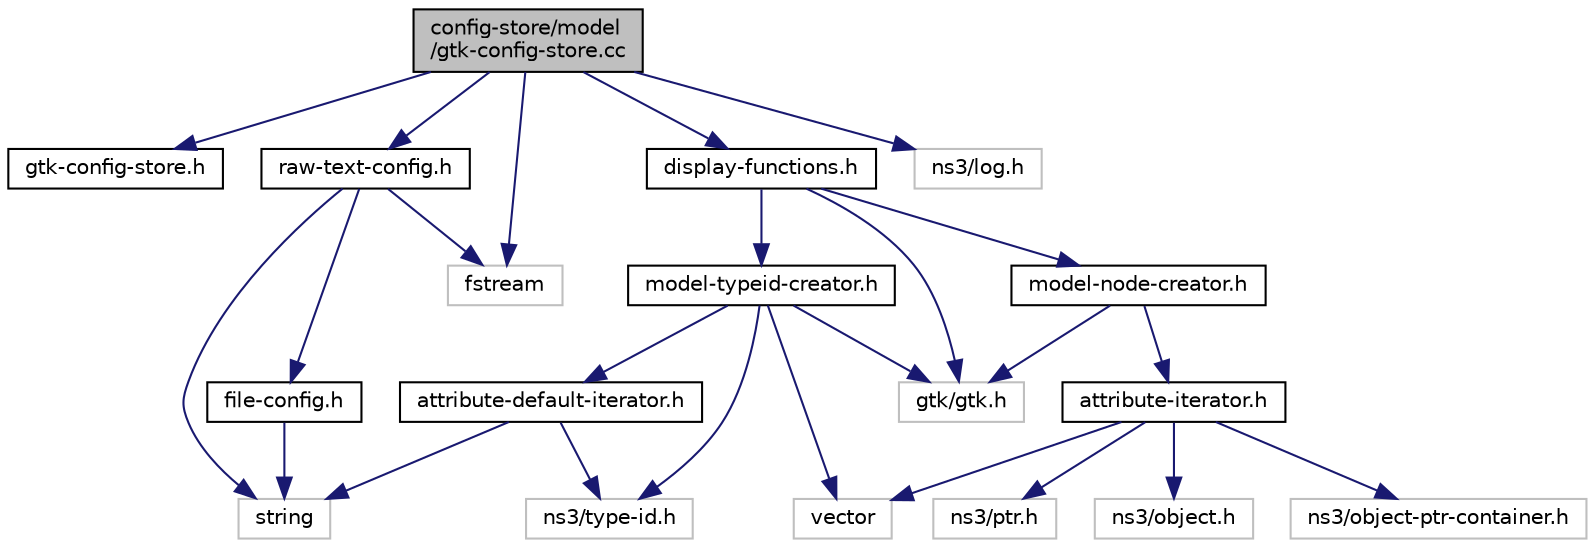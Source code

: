 digraph "config-store/model/gtk-config-store.cc"
{
  edge [fontname="Helvetica",fontsize="10",labelfontname="Helvetica",labelfontsize="10"];
  node [fontname="Helvetica",fontsize="10",shape=record];
  Node1 [label="config-store/model\l/gtk-config-store.cc",height=0.2,width=0.4,color="black", fillcolor="grey75", style="filled", fontcolor="black"];
  Node1 -> Node2 [color="midnightblue",fontsize="10",style="solid"];
  Node2 [label="gtk-config-store.h",height=0.2,width=0.4,color="black", fillcolor="white", style="filled",URL="$d8/d87/gtk-config-store_8h.html"];
  Node1 -> Node3 [color="midnightblue",fontsize="10",style="solid"];
  Node3 [label="raw-text-config.h",height=0.2,width=0.4,color="black", fillcolor="white", style="filled",URL="$d9/d99/raw-text-config_8h.html"];
  Node3 -> Node4 [color="midnightblue",fontsize="10",style="solid"];
  Node4 [label="string",height=0.2,width=0.4,color="grey75", fillcolor="white", style="filled"];
  Node3 -> Node5 [color="midnightblue",fontsize="10",style="solid"];
  Node5 [label="fstream",height=0.2,width=0.4,color="grey75", fillcolor="white", style="filled"];
  Node3 -> Node6 [color="midnightblue",fontsize="10",style="solid"];
  Node6 [label="file-config.h",height=0.2,width=0.4,color="black", fillcolor="white", style="filled",URL="$de/d82/file-config_8h.html"];
  Node6 -> Node4 [color="midnightblue",fontsize="10",style="solid"];
  Node1 -> Node7 [color="midnightblue",fontsize="10",style="solid"];
  Node7 [label="display-functions.h",height=0.2,width=0.4,color="black", fillcolor="white", style="filled",URL="$da/d22/display-functions_8h.html"];
  Node7 -> Node8 [color="midnightblue",fontsize="10",style="solid"];
  Node8 [label="model-node-creator.h",height=0.2,width=0.4,color="black", fillcolor="white", style="filled",URL="$df/dea/model-node-creator_8h.html"];
  Node8 -> Node9 [color="midnightblue",fontsize="10",style="solid"];
  Node9 [label="attribute-iterator.h",height=0.2,width=0.4,color="black", fillcolor="white", style="filled",URL="$d4/dc3/attribute-iterator_8h.html"];
  Node9 -> Node10 [color="midnightblue",fontsize="10",style="solid"];
  Node10 [label="ns3/ptr.h",height=0.2,width=0.4,color="grey75", fillcolor="white", style="filled"];
  Node9 -> Node11 [color="midnightblue",fontsize="10",style="solid"];
  Node11 [label="ns3/object.h",height=0.2,width=0.4,color="grey75", fillcolor="white", style="filled"];
  Node9 -> Node12 [color="midnightblue",fontsize="10",style="solid"];
  Node12 [label="ns3/object-ptr-container.h",height=0.2,width=0.4,color="grey75", fillcolor="white", style="filled"];
  Node9 -> Node13 [color="midnightblue",fontsize="10",style="solid"];
  Node13 [label="vector",height=0.2,width=0.4,color="grey75", fillcolor="white", style="filled"];
  Node8 -> Node14 [color="midnightblue",fontsize="10",style="solid"];
  Node14 [label="gtk/gtk.h",height=0.2,width=0.4,color="grey75", fillcolor="white", style="filled"];
  Node7 -> Node15 [color="midnightblue",fontsize="10",style="solid"];
  Node15 [label="model-typeid-creator.h",height=0.2,width=0.4,color="black", fillcolor="white", style="filled",URL="$d4/d82/model-typeid-creator_8h.html"];
  Node15 -> Node16 [color="midnightblue",fontsize="10",style="solid"];
  Node16 [label="attribute-default-iterator.h",height=0.2,width=0.4,color="black", fillcolor="white", style="filled",URL="$dd/d40/attribute-default-iterator_8h.html"];
  Node16 -> Node17 [color="midnightblue",fontsize="10",style="solid"];
  Node17 [label="ns3/type-id.h",height=0.2,width=0.4,color="grey75", fillcolor="white", style="filled"];
  Node16 -> Node4 [color="midnightblue",fontsize="10",style="solid"];
  Node15 -> Node17 [color="midnightblue",fontsize="10",style="solid"];
  Node15 -> Node14 [color="midnightblue",fontsize="10",style="solid"];
  Node15 -> Node13 [color="midnightblue",fontsize="10",style="solid"];
  Node7 -> Node14 [color="midnightblue",fontsize="10",style="solid"];
  Node1 -> Node18 [color="midnightblue",fontsize="10",style="solid"];
  Node18 [label="ns3/log.h",height=0.2,width=0.4,color="grey75", fillcolor="white", style="filled"];
  Node1 -> Node5 [color="midnightblue",fontsize="10",style="solid"];
}
